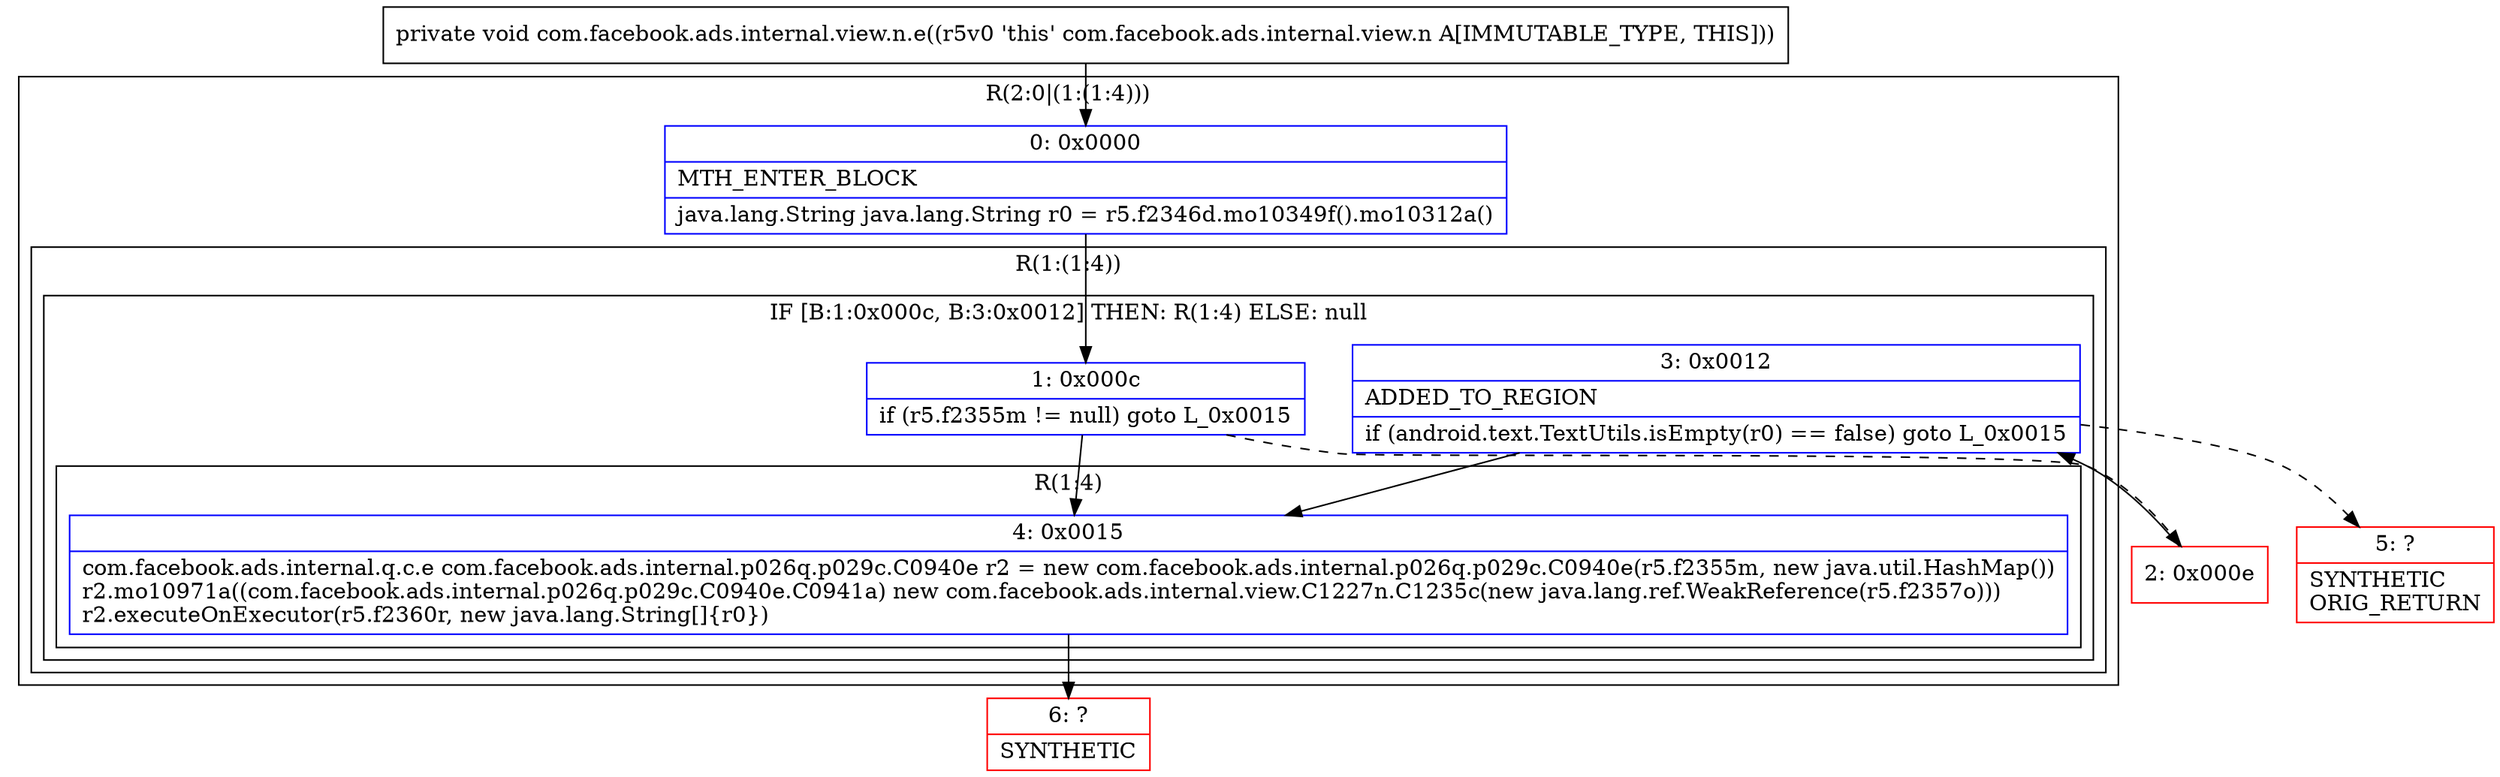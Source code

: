 digraph "CFG forcom.facebook.ads.internal.view.n.e()V" {
subgraph cluster_Region_1535324925 {
label = "R(2:0|(1:(1:4)))";
node [shape=record,color=blue];
Node_0 [shape=record,label="{0\:\ 0x0000|MTH_ENTER_BLOCK\l|java.lang.String java.lang.String r0 = r5.f2346d.mo10349f().mo10312a()\l}"];
subgraph cluster_Region_450982334 {
label = "R(1:(1:4))";
node [shape=record,color=blue];
subgraph cluster_IfRegion_2041053259 {
label = "IF [B:1:0x000c, B:3:0x0012] THEN: R(1:4) ELSE: null";
node [shape=record,color=blue];
Node_1 [shape=record,label="{1\:\ 0x000c|if (r5.f2355m != null) goto L_0x0015\l}"];
Node_3 [shape=record,label="{3\:\ 0x0012|ADDED_TO_REGION\l|if (android.text.TextUtils.isEmpty(r0) == false) goto L_0x0015\l}"];
subgraph cluster_Region_1985928167 {
label = "R(1:4)";
node [shape=record,color=blue];
Node_4 [shape=record,label="{4\:\ 0x0015|com.facebook.ads.internal.q.c.e com.facebook.ads.internal.p026q.p029c.C0940e r2 = new com.facebook.ads.internal.p026q.p029c.C0940e(r5.f2355m, new java.util.HashMap())\lr2.mo10971a((com.facebook.ads.internal.p026q.p029c.C0940e.C0941a) new com.facebook.ads.internal.view.C1227n.C1235c(new java.lang.ref.WeakReference(r5.f2357o)))\lr2.executeOnExecutor(r5.f2360r, new java.lang.String[]\{r0\})\l}"];
}
}
}
}
Node_2 [shape=record,color=red,label="{2\:\ 0x000e}"];
Node_5 [shape=record,color=red,label="{5\:\ ?|SYNTHETIC\lORIG_RETURN\l}"];
Node_6 [shape=record,color=red,label="{6\:\ ?|SYNTHETIC\l}"];
MethodNode[shape=record,label="{private void com.facebook.ads.internal.view.n.e((r5v0 'this' com.facebook.ads.internal.view.n A[IMMUTABLE_TYPE, THIS])) }"];
MethodNode -> Node_0;
Node_0 -> Node_1;
Node_1 -> Node_2[style=dashed];
Node_1 -> Node_4;
Node_3 -> Node_4;
Node_3 -> Node_5[style=dashed];
Node_4 -> Node_6;
Node_2 -> Node_3;
}

